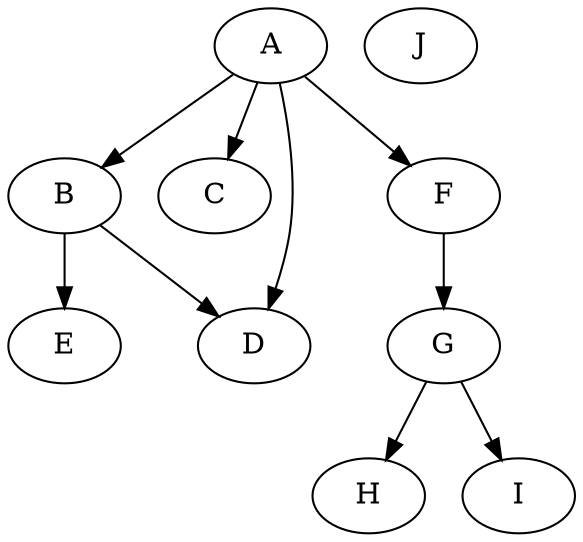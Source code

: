 digraph my_graph {
A;
B;
C;
D;
E;
F;
G;
H;
I;
J;
A -> B;
A -> C;
B -> D;
B -> E;
A -> D;
A -> F;
F -> G;
G -> I;
G -> H;
}
